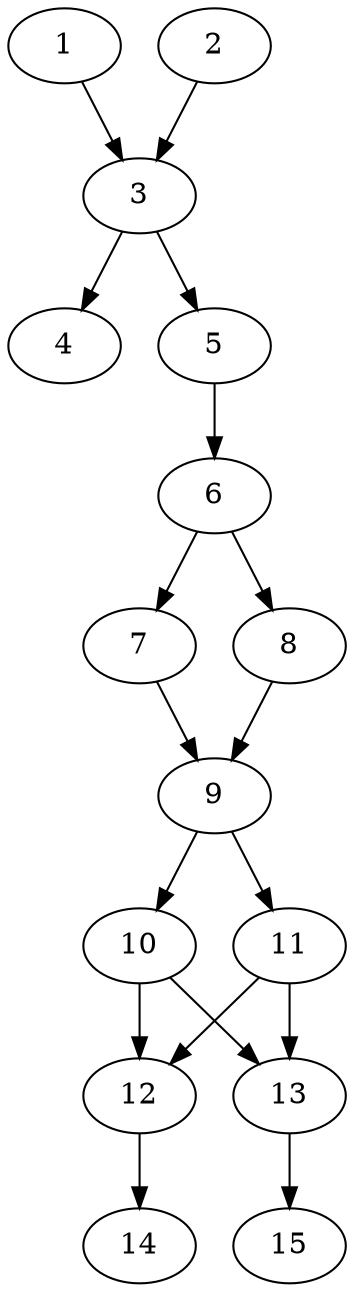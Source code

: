 // DAG automatically generated by daggen at Thu Oct  3 13:59:27 2019
// ./daggen --dot -n 15 --ccr 0.5 --fat 0.3 --regular 0.5 --density 0.7 --mindata 5242880 --maxdata 52428800 
digraph G {
  1 [size="31471616", alpha="0.11", expect_size="15735808"] 
  1 -> 3 [size ="15735808"]
  2 [size="76849152", alpha="0.01", expect_size="38424576"] 
  2 -> 3 [size ="38424576"]
  3 [size="52334592", alpha="0.14", expect_size="26167296"] 
  3 -> 4 [size ="26167296"]
  3 -> 5 [size ="26167296"]
  4 [size="54796288", alpha="0.09", expect_size="27398144"] 
  5 [size="72837120", alpha="0.03", expect_size="36418560"] 
  5 -> 6 [size ="36418560"]
  6 [size="86562816", alpha="0.09", expect_size="43281408"] 
  6 -> 7 [size ="43281408"]
  6 -> 8 [size ="43281408"]
  7 [size="30965760", alpha="0.04", expect_size="15482880"] 
  7 -> 9 [size ="15482880"]
  8 [size="103522304", alpha="0.12", expect_size="51761152"] 
  8 -> 9 [size ="51761152"]
  9 [size="71168000", alpha="0.04", expect_size="35584000"] 
  9 -> 10 [size ="35584000"]
  9 -> 11 [size ="35584000"]
  10 [size="87562240", alpha="0.17", expect_size="43781120"] 
  10 -> 12 [size ="43781120"]
  10 -> 13 [size ="43781120"]
  11 [size="76363776", alpha="0.14", expect_size="38181888"] 
  11 -> 12 [size ="38181888"]
  11 -> 13 [size ="38181888"]
  12 [size="33314816", alpha="0.15", expect_size="16657408"] 
  12 -> 14 [size ="16657408"]
  13 [size="36818944", alpha="0.09", expect_size="18409472"] 
  13 -> 15 [size ="18409472"]
  14 [size="102955008", alpha="0.06", expect_size="51477504"] 
  15 [size="49455104", alpha="0.09", expect_size="24727552"] 
}
